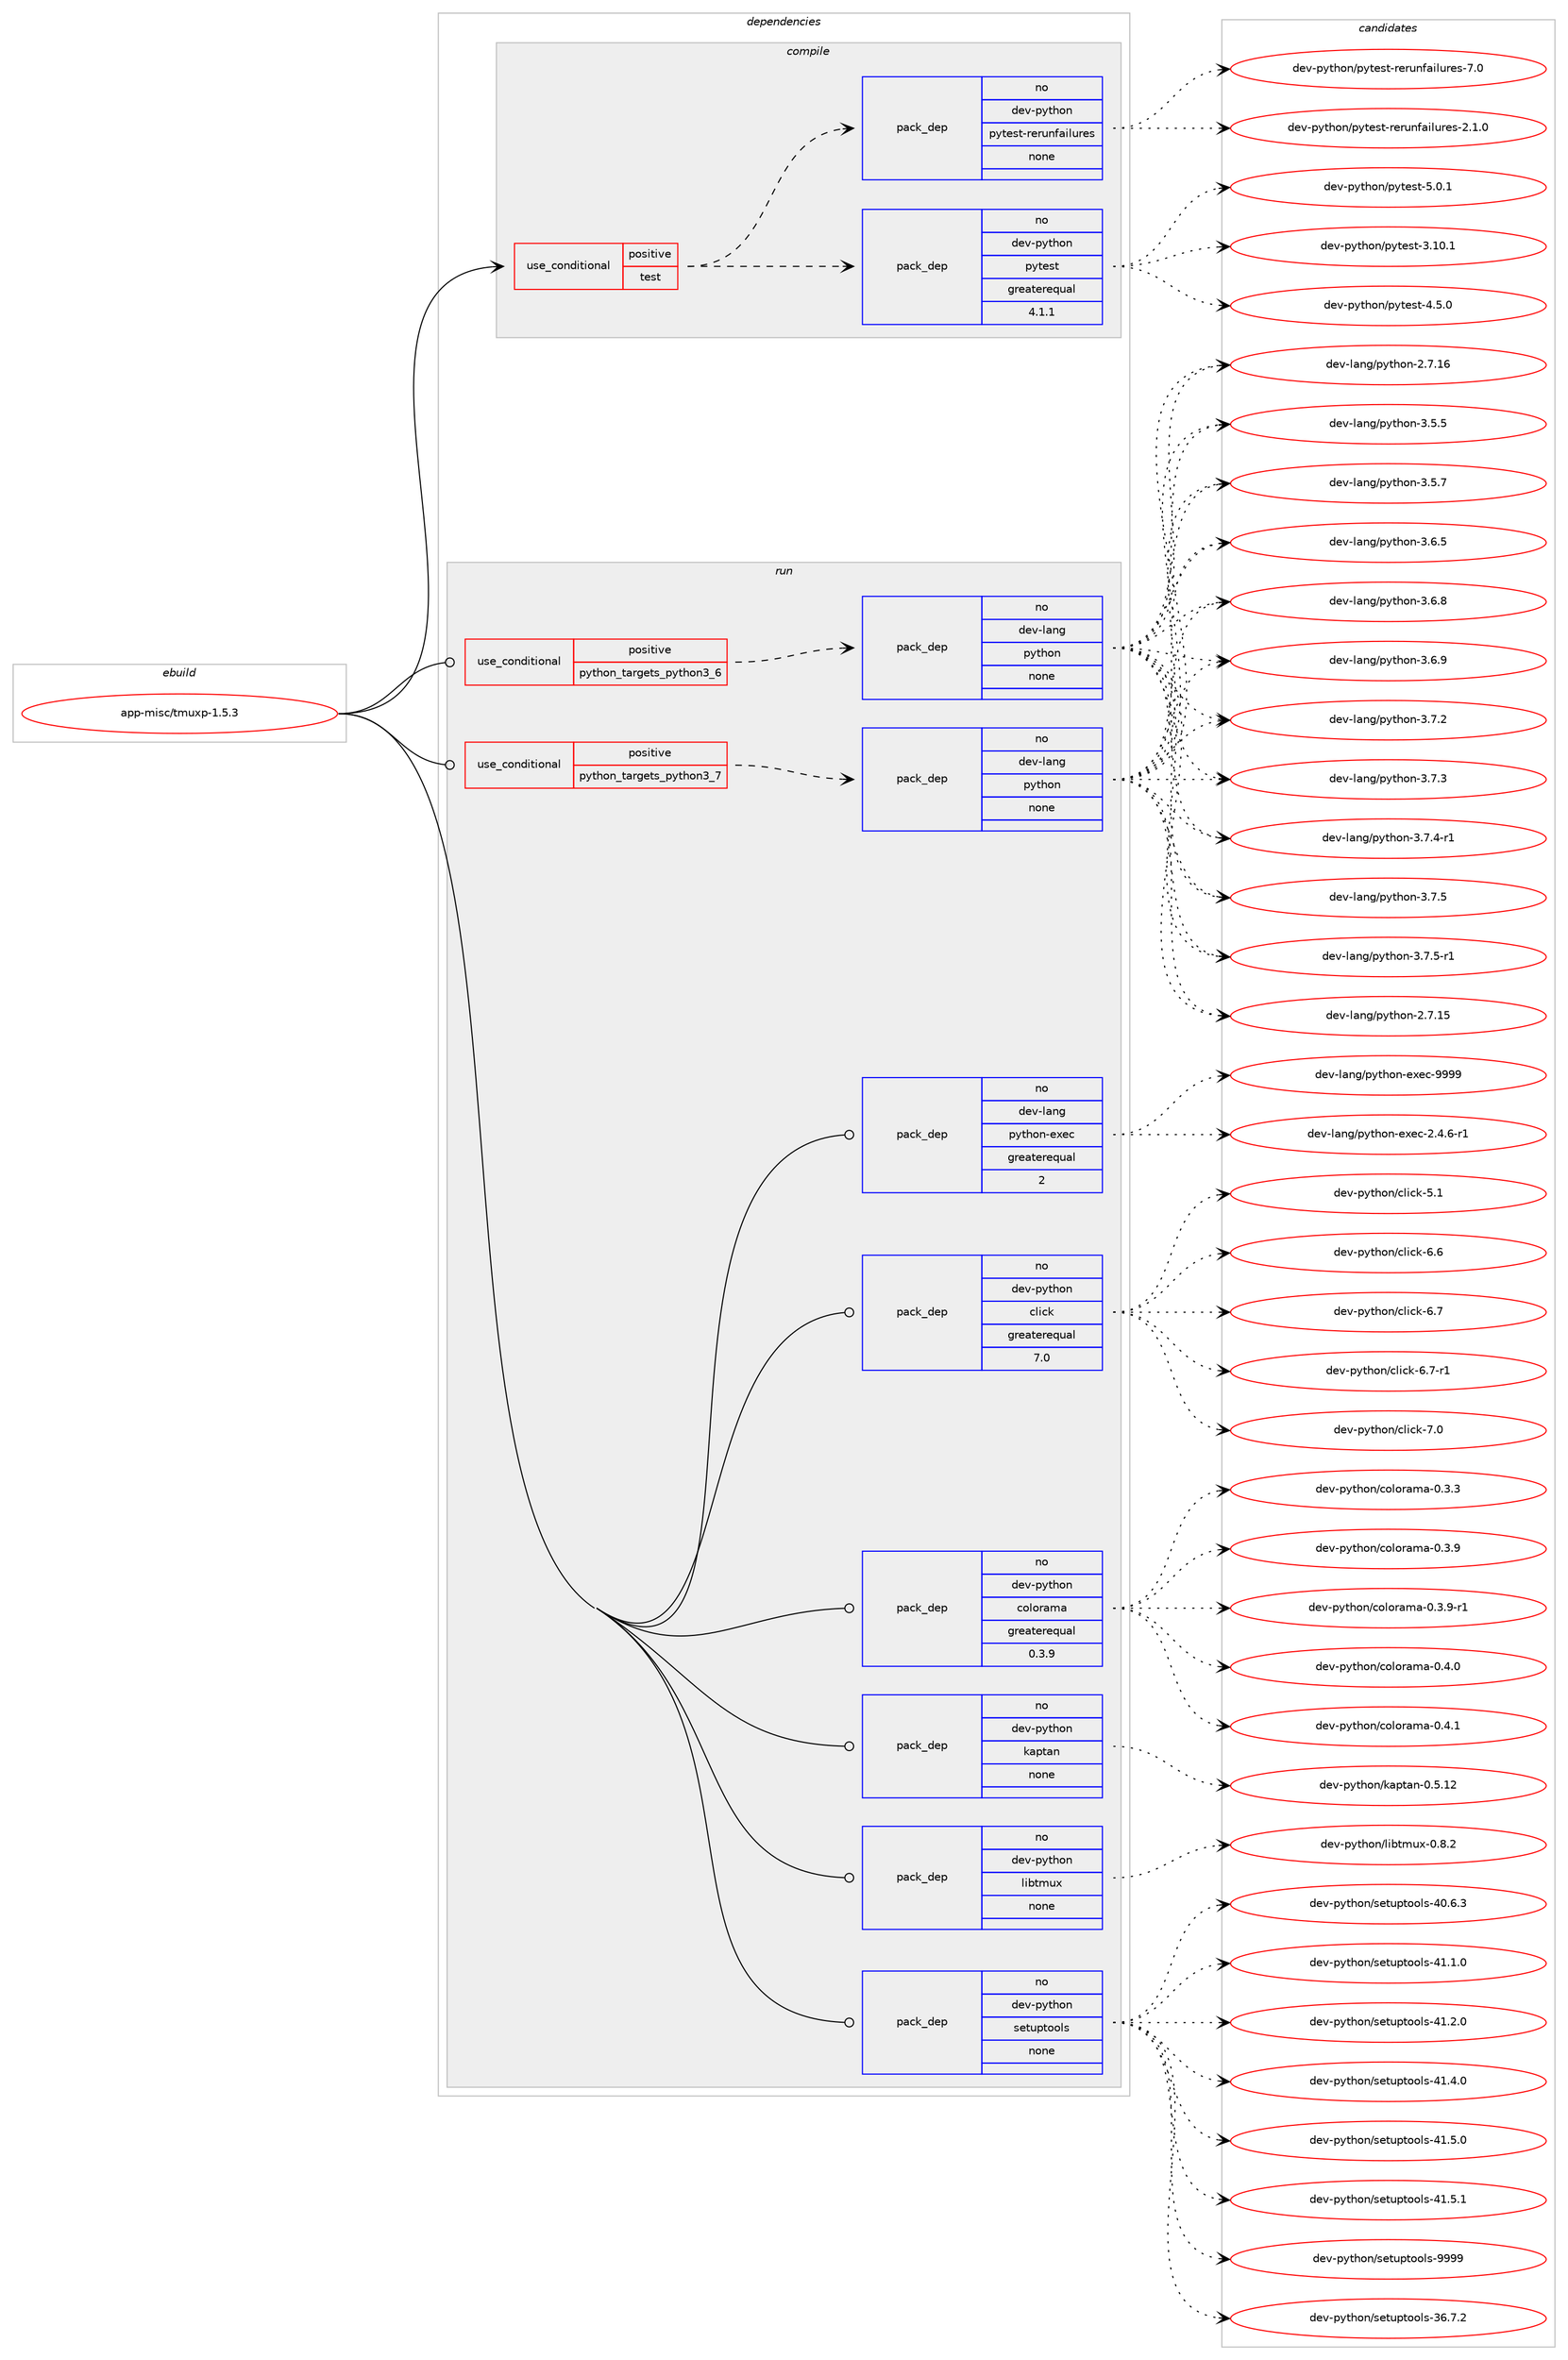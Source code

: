 digraph prolog {

# *************
# Graph options
# *************

newrank=true;
concentrate=true;
compound=true;
graph [rankdir=LR,fontname=Helvetica,fontsize=10,ranksep=1.5];#, ranksep=2.5, nodesep=0.2];
edge  [arrowhead=vee];
node  [fontname=Helvetica,fontsize=10];

# **********
# The ebuild
# **********

subgraph cluster_leftcol {
color=gray;
rank=same;
label=<<i>ebuild</i>>;
id [label="app-misc/tmuxp-1.5.3", color=red, width=4, href="../app-misc/tmuxp-1.5.3.svg"];
}

# ****************
# The dependencies
# ****************

subgraph cluster_midcol {
color=gray;
label=<<i>dependencies</i>>;
subgraph cluster_compile {
fillcolor="#eeeeee";
style=filled;
label=<<i>compile</i>>;
subgraph cond119547 {
dependency500563 [label=<<TABLE BORDER="0" CELLBORDER="1" CELLSPACING="0" CELLPADDING="4"><TR><TD ROWSPAN="3" CELLPADDING="10">use_conditional</TD></TR><TR><TD>positive</TD></TR><TR><TD>test</TD></TR></TABLE>>, shape=none, color=red];
subgraph pack371978 {
dependency500564 [label=<<TABLE BORDER="0" CELLBORDER="1" CELLSPACING="0" CELLPADDING="4" WIDTH="220"><TR><TD ROWSPAN="6" CELLPADDING="30">pack_dep</TD></TR><TR><TD WIDTH="110">no</TD></TR><TR><TD>dev-python</TD></TR><TR><TD>pytest</TD></TR><TR><TD>greaterequal</TD></TR><TR><TD>4.1.1</TD></TR></TABLE>>, shape=none, color=blue];
}
dependency500563:e -> dependency500564:w [weight=20,style="dashed",arrowhead="vee"];
subgraph pack371979 {
dependency500565 [label=<<TABLE BORDER="0" CELLBORDER="1" CELLSPACING="0" CELLPADDING="4" WIDTH="220"><TR><TD ROWSPAN="6" CELLPADDING="30">pack_dep</TD></TR><TR><TD WIDTH="110">no</TD></TR><TR><TD>dev-python</TD></TR><TR><TD>pytest-rerunfailures</TD></TR><TR><TD>none</TD></TR><TR><TD></TD></TR></TABLE>>, shape=none, color=blue];
}
dependency500563:e -> dependency500565:w [weight=20,style="dashed",arrowhead="vee"];
}
id:e -> dependency500563:w [weight=20,style="solid",arrowhead="vee"];
}
subgraph cluster_compileandrun {
fillcolor="#eeeeee";
style=filled;
label=<<i>compile and run</i>>;
}
subgraph cluster_run {
fillcolor="#eeeeee";
style=filled;
label=<<i>run</i>>;
subgraph cond119548 {
dependency500566 [label=<<TABLE BORDER="0" CELLBORDER="1" CELLSPACING="0" CELLPADDING="4"><TR><TD ROWSPAN="3" CELLPADDING="10">use_conditional</TD></TR><TR><TD>positive</TD></TR><TR><TD>python_targets_python3_6</TD></TR></TABLE>>, shape=none, color=red];
subgraph pack371980 {
dependency500567 [label=<<TABLE BORDER="0" CELLBORDER="1" CELLSPACING="0" CELLPADDING="4" WIDTH="220"><TR><TD ROWSPAN="6" CELLPADDING="30">pack_dep</TD></TR><TR><TD WIDTH="110">no</TD></TR><TR><TD>dev-lang</TD></TR><TR><TD>python</TD></TR><TR><TD>none</TD></TR><TR><TD></TD></TR></TABLE>>, shape=none, color=blue];
}
dependency500566:e -> dependency500567:w [weight=20,style="dashed",arrowhead="vee"];
}
id:e -> dependency500566:w [weight=20,style="solid",arrowhead="odot"];
subgraph cond119549 {
dependency500568 [label=<<TABLE BORDER="0" CELLBORDER="1" CELLSPACING="0" CELLPADDING="4"><TR><TD ROWSPAN="3" CELLPADDING="10">use_conditional</TD></TR><TR><TD>positive</TD></TR><TR><TD>python_targets_python3_7</TD></TR></TABLE>>, shape=none, color=red];
subgraph pack371981 {
dependency500569 [label=<<TABLE BORDER="0" CELLBORDER="1" CELLSPACING="0" CELLPADDING="4" WIDTH="220"><TR><TD ROWSPAN="6" CELLPADDING="30">pack_dep</TD></TR><TR><TD WIDTH="110">no</TD></TR><TR><TD>dev-lang</TD></TR><TR><TD>python</TD></TR><TR><TD>none</TD></TR><TR><TD></TD></TR></TABLE>>, shape=none, color=blue];
}
dependency500568:e -> dependency500569:w [weight=20,style="dashed",arrowhead="vee"];
}
id:e -> dependency500568:w [weight=20,style="solid",arrowhead="odot"];
subgraph pack371982 {
dependency500570 [label=<<TABLE BORDER="0" CELLBORDER="1" CELLSPACING="0" CELLPADDING="4" WIDTH="220"><TR><TD ROWSPAN="6" CELLPADDING="30">pack_dep</TD></TR><TR><TD WIDTH="110">no</TD></TR><TR><TD>dev-lang</TD></TR><TR><TD>python-exec</TD></TR><TR><TD>greaterequal</TD></TR><TR><TD>2</TD></TR></TABLE>>, shape=none, color=blue];
}
id:e -> dependency500570:w [weight=20,style="solid",arrowhead="odot"];
subgraph pack371983 {
dependency500571 [label=<<TABLE BORDER="0" CELLBORDER="1" CELLSPACING="0" CELLPADDING="4" WIDTH="220"><TR><TD ROWSPAN="6" CELLPADDING="30">pack_dep</TD></TR><TR><TD WIDTH="110">no</TD></TR><TR><TD>dev-python</TD></TR><TR><TD>click</TD></TR><TR><TD>greaterequal</TD></TR><TR><TD>7.0</TD></TR></TABLE>>, shape=none, color=blue];
}
id:e -> dependency500571:w [weight=20,style="solid",arrowhead="odot"];
subgraph pack371984 {
dependency500572 [label=<<TABLE BORDER="0" CELLBORDER="1" CELLSPACING="0" CELLPADDING="4" WIDTH="220"><TR><TD ROWSPAN="6" CELLPADDING="30">pack_dep</TD></TR><TR><TD WIDTH="110">no</TD></TR><TR><TD>dev-python</TD></TR><TR><TD>colorama</TD></TR><TR><TD>greaterequal</TD></TR><TR><TD>0.3.9</TD></TR></TABLE>>, shape=none, color=blue];
}
id:e -> dependency500572:w [weight=20,style="solid",arrowhead="odot"];
subgraph pack371985 {
dependency500573 [label=<<TABLE BORDER="0" CELLBORDER="1" CELLSPACING="0" CELLPADDING="4" WIDTH="220"><TR><TD ROWSPAN="6" CELLPADDING="30">pack_dep</TD></TR><TR><TD WIDTH="110">no</TD></TR><TR><TD>dev-python</TD></TR><TR><TD>kaptan</TD></TR><TR><TD>none</TD></TR><TR><TD></TD></TR></TABLE>>, shape=none, color=blue];
}
id:e -> dependency500573:w [weight=20,style="solid",arrowhead="odot"];
subgraph pack371986 {
dependency500574 [label=<<TABLE BORDER="0" CELLBORDER="1" CELLSPACING="0" CELLPADDING="4" WIDTH="220"><TR><TD ROWSPAN="6" CELLPADDING="30">pack_dep</TD></TR><TR><TD WIDTH="110">no</TD></TR><TR><TD>dev-python</TD></TR><TR><TD>libtmux</TD></TR><TR><TD>none</TD></TR><TR><TD></TD></TR></TABLE>>, shape=none, color=blue];
}
id:e -> dependency500574:w [weight=20,style="solid",arrowhead="odot"];
subgraph pack371987 {
dependency500575 [label=<<TABLE BORDER="0" CELLBORDER="1" CELLSPACING="0" CELLPADDING="4" WIDTH="220"><TR><TD ROWSPAN="6" CELLPADDING="30">pack_dep</TD></TR><TR><TD WIDTH="110">no</TD></TR><TR><TD>dev-python</TD></TR><TR><TD>setuptools</TD></TR><TR><TD>none</TD></TR><TR><TD></TD></TR></TABLE>>, shape=none, color=blue];
}
id:e -> dependency500575:w [weight=20,style="solid",arrowhead="odot"];
}
}

# **************
# The candidates
# **************

subgraph cluster_choices {
rank=same;
color=gray;
label=<<i>candidates</i>>;

subgraph choice371978 {
color=black;
nodesep=1;
choice100101118451121211161041111104711212111610111511645514649484649 [label="dev-python/pytest-3.10.1", color=red, width=4,href="../dev-python/pytest-3.10.1.svg"];
choice1001011184511212111610411111047112121116101115116455246534648 [label="dev-python/pytest-4.5.0", color=red, width=4,href="../dev-python/pytest-4.5.0.svg"];
choice1001011184511212111610411111047112121116101115116455346484649 [label="dev-python/pytest-5.0.1", color=red, width=4,href="../dev-python/pytest-5.0.1.svg"];
dependency500564:e -> choice100101118451121211161041111104711212111610111511645514649484649:w [style=dotted,weight="100"];
dependency500564:e -> choice1001011184511212111610411111047112121116101115116455246534648:w [style=dotted,weight="100"];
dependency500564:e -> choice1001011184511212111610411111047112121116101115116455346484649:w [style=dotted,weight="100"];
}
subgraph choice371979 {
color=black;
nodesep=1;
choice10010111845112121116104111110471121211161011151164511410111411711010297105108117114101115455046494648 [label="dev-python/pytest-rerunfailures-2.1.0", color=red, width=4,href="../dev-python/pytest-rerunfailures-2.1.0.svg"];
choice1001011184511212111610411111047112121116101115116451141011141171101029710510811711410111545554648 [label="dev-python/pytest-rerunfailures-7.0", color=red, width=4,href="../dev-python/pytest-rerunfailures-7.0.svg"];
dependency500565:e -> choice10010111845112121116104111110471121211161011151164511410111411711010297105108117114101115455046494648:w [style=dotted,weight="100"];
dependency500565:e -> choice1001011184511212111610411111047112121116101115116451141011141171101029710510811711410111545554648:w [style=dotted,weight="100"];
}
subgraph choice371980 {
color=black;
nodesep=1;
choice10010111845108971101034711212111610411111045504655464953 [label="dev-lang/python-2.7.15", color=red, width=4,href="../dev-lang/python-2.7.15.svg"];
choice10010111845108971101034711212111610411111045504655464954 [label="dev-lang/python-2.7.16", color=red, width=4,href="../dev-lang/python-2.7.16.svg"];
choice100101118451089711010347112121116104111110455146534653 [label="dev-lang/python-3.5.5", color=red, width=4,href="../dev-lang/python-3.5.5.svg"];
choice100101118451089711010347112121116104111110455146534655 [label="dev-lang/python-3.5.7", color=red, width=4,href="../dev-lang/python-3.5.7.svg"];
choice100101118451089711010347112121116104111110455146544653 [label="dev-lang/python-3.6.5", color=red, width=4,href="../dev-lang/python-3.6.5.svg"];
choice100101118451089711010347112121116104111110455146544656 [label="dev-lang/python-3.6.8", color=red, width=4,href="../dev-lang/python-3.6.8.svg"];
choice100101118451089711010347112121116104111110455146544657 [label="dev-lang/python-3.6.9", color=red, width=4,href="../dev-lang/python-3.6.9.svg"];
choice100101118451089711010347112121116104111110455146554650 [label="dev-lang/python-3.7.2", color=red, width=4,href="../dev-lang/python-3.7.2.svg"];
choice100101118451089711010347112121116104111110455146554651 [label="dev-lang/python-3.7.3", color=red, width=4,href="../dev-lang/python-3.7.3.svg"];
choice1001011184510897110103471121211161041111104551465546524511449 [label="dev-lang/python-3.7.4-r1", color=red, width=4,href="../dev-lang/python-3.7.4-r1.svg"];
choice100101118451089711010347112121116104111110455146554653 [label="dev-lang/python-3.7.5", color=red, width=4,href="../dev-lang/python-3.7.5.svg"];
choice1001011184510897110103471121211161041111104551465546534511449 [label="dev-lang/python-3.7.5-r1", color=red, width=4,href="../dev-lang/python-3.7.5-r1.svg"];
dependency500567:e -> choice10010111845108971101034711212111610411111045504655464953:w [style=dotted,weight="100"];
dependency500567:e -> choice10010111845108971101034711212111610411111045504655464954:w [style=dotted,weight="100"];
dependency500567:e -> choice100101118451089711010347112121116104111110455146534653:w [style=dotted,weight="100"];
dependency500567:e -> choice100101118451089711010347112121116104111110455146534655:w [style=dotted,weight="100"];
dependency500567:e -> choice100101118451089711010347112121116104111110455146544653:w [style=dotted,weight="100"];
dependency500567:e -> choice100101118451089711010347112121116104111110455146544656:w [style=dotted,weight="100"];
dependency500567:e -> choice100101118451089711010347112121116104111110455146544657:w [style=dotted,weight="100"];
dependency500567:e -> choice100101118451089711010347112121116104111110455146554650:w [style=dotted,weight="100"];
dependency500567:e -> choice100101118451089711010347112121116104111110455146554651:w [style=dotted,weight="100"];
dependency500567:e -> choice1001011184510897110103471121211161041111104551465546524511449:w [style=dotted,weight="100"];
dependency500567:e -> choice100101118451089711010347112121116104111110455146554653:w [style=dotted,weight="100"];
dependency500567:e -> choice1001011184510897110103471121211161041111104551465546534511449:w [style=dotted,weight="100"];
}
subgraph choice371981 {
color=black;
nodesep=1;
choice10010111845108971101034711212111610411111045504655464953 [label="dev-lang/python-2.7.15", color=red, width=4,href="../dev-lang/python-2.7.15.svg"];
choice10010111845108971101034711212111610411111045504655464954 [label="dev-lang/python-2.7.16", color=red, width=4,href="../dev-lang/python-2.7.16.svg"];
choice100101118451089711010347112121116104111110455146534653 [label="dev-lang/python-3.5.5", color=red, width=4,href="../dev-lang/python-3.5.5.svg"];
choice100101118451089711010347112121116104111110455146534655 [label="dev-lang/python-3.5.7", color=red, width=4,href="../dev-lang/python-3.5.7.svg"];
choice100101118451089711010347112121116104111110455146544653 [label="dev-lang/python-3.6.5", color=red, width=4,href="../dev-lang/python-3.6.5.svg"];
choice100101118451089711010347112121116104111110455146544656 [label="dev-lang/python-3.6.8", color=red, width=4,href="../dev-lang/python-3.6.8.svg"];
choice100101118451089711010347112121116104111110455146544657 [label="dev-lang/python-3.6.9", color=red, width=4,href="../dev-lang/python-3.6.9.svg"];
choice100101118451089711010347112121116104111110455146554650 [label="dev-lang/python-3.7.2", color=red, width=4,href="../dev-lang/python-3.7.2.svg"];
choice100101118451089711010347112121116104111110455146554651 [label="dev-lang/python-3.7.3", color=red, width=4,href="../dev-lang/python-3.7.3.svg"];
choice1001011184510897110103471121211161041111104551465546524511449 [label="dev-lang/python-3.7.4-r1", color=red, width=4,href="../dev-lang/python-3.7.4-r1.svg"];
choice100101118451089711010347112121116104111110455146554653 [label="dev-lang/python-3.7.5", color=red, width=4,href="../dev-lang/python-3.7.5.svg"];
choice1001011184510897110103471121211161041111104551465546534511449 [label="dev-lang/python-3.7.5-r1", color=red, width=4,href="../dev-lang/python-3.7.5-r1.svg"];
dependency500569:e -> choice10010111845108971101034711212111610411111045504655464953:w [style=dotted,weight="100"];
dependency500569:e -> choice10010111845108971101034711212111610411111045504655464954:w [style=dotted,weight="100"];
dependency500569:e -> choice100101118451089711010347112121116104111110455146534653:w [style=dotted,weight="100"];
dependency500569:e -> choice100101118451089711010347112121116104111110455146534655:w [style=dotted,weight="100"];
dependency500569:e -> choice100101118451089711010347112121116104111110455146544653:w [style=dotted,weight="100"];
dependency500569:e -> choice100101118451089711010347112121116104111110455146544656:w [style=dotted,weight="100"];
dependency500569:e -> choice100101118451089711010347112121116104111110455146544657:w [style=dotted,weight="100"];
dependency500569:e -> choice100101118451089711010347112121116104111110455146554650:w [style=dotted,weight="100"];
dependency500569:e -> choice100101118451089711010347112121116104111110455146554651:w [style=dotted,weight="100"];
dependency500569:e -> choice1001011184510897110103471121211161041111104551465546524511449:w [style=dotted,weight="100"];
dependency500569:e -> choice100101118451089711010347112121116104111110455146554653:w [style=dotted,weight="100"];
dependency500569:e -> choice1001011184510897110103471121211161041111104551465546534511449:w [style=dotted,weight="100"];
}
subgraph choice371982 {
color=black;
nodesep=1;
choice10010111845108971101034711212111610411111045101120101994550465246544511449 [label="dev-lang/python-exec-2.4.6-r1", color=red, width=4,href="../dev-lang/python-exec-2.4.6-r1.svg"];
choice10010111845108971101034711212111610411111045101120101994557575757 [label="dev-lang/python-exec-9999", color=red, width=4,href="../dev-lang/python-exec-9999.svg"];
dependency500570:e -> choice10010111845108971101034711212111610411111045101120101994550465246544511449:w [style=dotted,weight="100"];
dependency500570:e -> choice10010111845108971101034711212111610411111045101120101994557575757:w [style=dotted,weight="100"];
}
subgraph choice371983 {
color=black;
nodesep=1;
choice1001011184511212111610411111047991081059910745534649 [label="dev-python/click-5.1", color=red, width=4,href="../dev-python/click-5.1.svg"];
choice1001011184511212111610411111047991081059910745544654 [label="dev-python/click-6.6", color=red, width=4,href="../dev-python/click-6.6.svg"];
choice1001011184511212111610411111047991081059910745544655 [label="dev-python/click-6.7", color=red, width=4,href="../dev-python/click-6.7.svg"];
choice10010111845112121116104111110479910810599107455446554511449 [label="dev-python/click-6.7-r1", color=red, width=4,href="../dev-python/click-6.7-r1.svg"];
choice1001011184511212111610411111047991081059910745554648 [label="dev-python/click-7.0", color=red, width=4,href="../dev-python/click-7.0.svg"];
dependency500571:e -> choice1001011184511212111610411111047991081059910745534649:w [style=dotted,weight="100"];
dependency500571:e -> choice1001011184511212111610411111047991081059910745544654:w [style=dotted,weight="100"];
dependency500571:e -> choice1001011184511212111610411111047991081059910745544655:w [style=dotted,weight="100"];
dependency500571:e -> choice10010111845112121116104111110479910810599107455446554511449:w [style=dotted,weight="100"];
dependency500571:e -> choice1001011184511212111610411111047991081059910745554648:w [style=dotted,weight="100"];
}
subgraph choice371984 {
color=black;
nodesep=1;
choice1001011184511212111610411111047991111081111149710997454846514651 [label="dev-python/colorama-0.3.3", color=red, width=4,href="../dev-python/colorama-0.3.3.svg"];
choice1001011184511212111610411111047991111081111149710997454846514657 [label="dev-python/colorama-0.3.9", color=red, width=4,href="../dev-python/colorama-0.3.9.svg"];
choice10010111845112121116104111110479911110811111497109974548465146574511449 [label="dev-python/colorama-0.3.9-r1", color=red, width=4,href="../dev-python/colorama-0.3.9-r1.svg"];
choice1001011184511212111610411111047991111081111149710997454846524648 [label="dev-python/colorama-0.4.0", color=red, width=4,href="../dev-python/colorama-0.4.0.svg"];
choice1001011184511212111610411111047991111081111149710997454846524649 [label="dev-python/colorama-0.4.1", color=red, width=4,href="../dev-python/colorama-0.4.1.svg"];
dependency500572:e -> choice1001011184511212111610411111047991111081111149710997454846514651:w [style=dotted,weight="100"];
dependency500572:e -> choice1001011184511212111610411111047991111081111149710997454846514657:w [style=dotted,weight="100"];
dependency500572:e -> choice10010111845112121116104111110479911110811111497109974548465146574511449:w [style=dotted,weight="100"];
dependency500572:e -> choice1001011184511212111610411111047991111081111149710997454846524648:w [style=dotted,weight="100"];
dependency500572:e -> choice1001011184511212111610411111047991111081111149710997454846524649:w [style=dotted,weight="100"];
}
subgraph choice371985 {
color=black;
nodesep=1;
choice1001011184511212111610411111047107971121169711045484653464950 [label="dev-python/kaptan-0.5.12", color=red, width=4,href="../dev-python/kaptan-0.5.12.svg"];
dependency500573:e -> choice1001011184511212111610411111047107971121169711045484653464950:w [style=dotted,weight="100"];
}
subgraph choice371986 {
color=black;
nodesep=1;
choice100101118451121211161041111104710810598116109117120454846564650 [label="dev-python/libtmux-0.8.2", color=red, width=4,href="../dev-python/libtmux-0.8.2.svg"];
dependency500574:e -> choice100101118451121211161041111104710810598116109117120454846564650:w [style=dotted,weight="100"];
}
subgraph choice371987 {
color=black;
nodesep=1;
choice100101118451121211161041111104711510111611711211611111110811545515446554650 [label="dev-python/setuptools-36.7.2", color=red, width=4,href="../dev-python/setuptools-36.7.2.svg"];
choice100101118451121211161041111104711510111611711211611111110811545524846544651 [label="dev-python/setuptools-40.6.3", color=red, width=4,href="../dev-python/setuptools-40.6.3.svg"];
choice100101118451121211161041111104711510111611711211611111110811545524946494648 [label="dev-python/setuptools-41.1.0", color=red, width=4,href="../dev-python/setuptools-41.1.0.svg"];
choice100101118451121211161041111104711510111611711211611111110811545524946504648 [label="dev-python/setuptools-41.2.0", color=red, width=4,href="../dev-python/setuptools-41.2.0.svg"];
choice100101118451121211161041111104711510111611711211611111110811545524946524648 [label="dev-python/setuptools-41.4.0", color=red, width=4,href="../dev-python/setuptools-41.4.0.svg"];
choice100101118451121211161041111104711510111611711211611111110811545524946534648 [label="dev-python/setuptools-41.5.0", color=red, width=4,href="../dev-python/setuptools-41.5.0.svg"];
choice100101118451121211161041111104711510111611711211611111110811545524946534649 [label="dev-python/setuptools-41.5.1", color=red, width=4,href="../dev-python/setuptools-41.5.1.svg"];
choice10010111845112121116104111110471151011161171121161111111081154557575757 [label="dev-python/setuptools-9999", color=red, width=4,href="../dev-python/setuptools-9999.svg"];
dependency500575:e -> choice100101118451121211161041111104711510111611711211611111110811545515446554650:w [style=dotted,weight="100"];
dependency500575:e -> choice100101118451121211161041111104711510111611711211611111110811545524846544651:w [style=dotted,weight="100"];
dependency500575:e -> choice100101118451121211161041111104711510111611711211611111110811545524946494648:w [style=dotted,weight="100"];
dependency500575:e -> choice100101118451121211161041111104711510111611711211611111110811545524946504648:w [style=dotted,weight="100"];
dependency500575:e -> choice100101118451121211161041111104711510111611711211611111110811545524946524648:w [style=dotted,weight="100"];
dependency500575:e -> choice100101118451121211161041111104711510111611711211611111110811545524946534648:w [style=dotted,weight="100"];
dependency500575:e -> choice100101118451121211161041111104711510111611711211611111110811545524946534649:w [style=dotted,weight="100"];
dependency500575:e -> choice10010111845112121116104111110471151011161171121161111111081154557575757:w [style=dotted,weight="100"];
}
}

}
